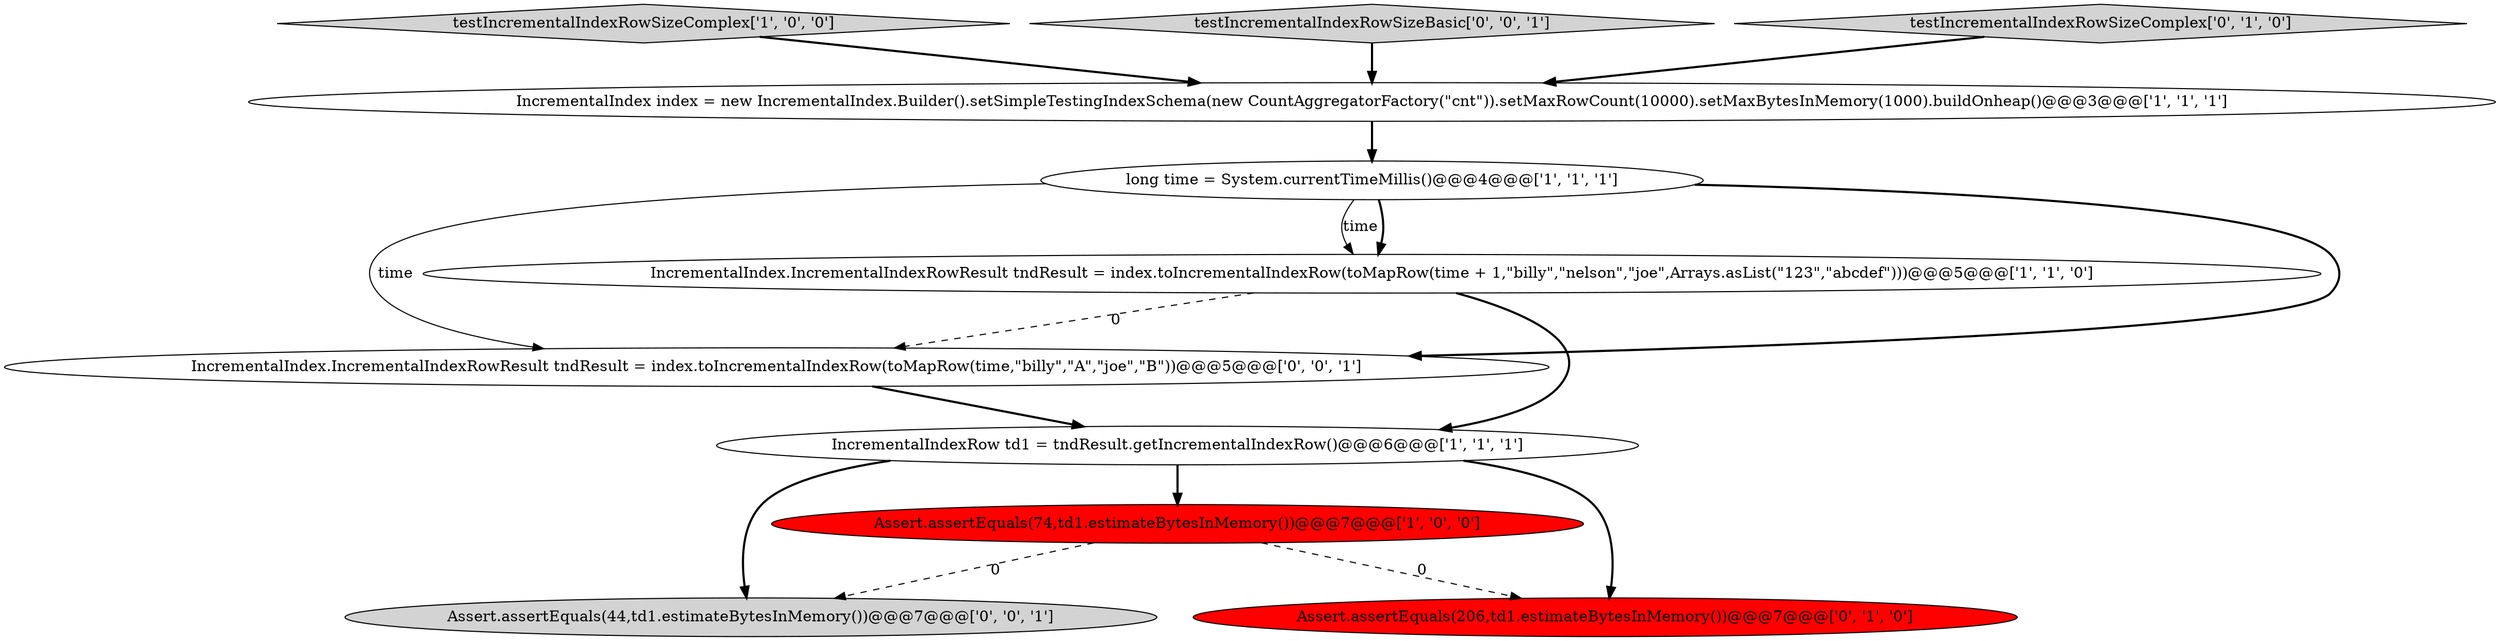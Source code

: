 digraph {
9 [style = filled, label = "Assert.assertEquals(44,td1.estimateBytesInMemory())@@@7@@@['0', '0', '1']", fillcolor = lightgray, shape = ellipse image = "AAA0AAABBB3BBB"];
7 [style = filled, label = "Assert.assertEquals(206,td1.estimateBytesInMemory())@@@7@@@['0', '1', '0']", fillcolor = red, shape = ellipse image = "AAA1AAABBB2BBB"];
10 [style = filled, label = "IncrementalIndex.IncrementalIndexRowResult tndResult = index.toIncrementalIndexRow(toMapRow(time,\"billy\",\"A\",\"joe\",\"B\"))@@@5@@@['0', '0', '1']", fillcolor = white, shape = ellipse image = "AAA0AAABBB3BBB"];
1 [style = filled, label = "testIncrementalIndexRowSizeComplex['1', '0', '0']", fillcolor = lightgray, shape = diamond image = "AAA0AAABBB1BBB"];
0 [style = filled, label = "Assert.assertEquals(74,td1.estimateBytesInMemory())@@@7@@@['1', '0', '0']", fillcolor = red, shape = ellipse image = "AAA1AAABBB1BBB"];
4 [style = filled, label = "long time = System.currentTimeMillis()@@@4@@@['1', '1', '1']", fillcolor = white, shape = ellipse image = "AAA0AAABBB1BBB"];
2 [style = filled, label = "IncrementalIndex index = new IncrementalIndex.Builder().setSimpleTestingIndexSchema(new CountAggregatorFactory(\"cnt\")).setMaxRowCount(10000).setMaxBytesInMemory(1000).buildOnheap()@@@3@@@['1', '1', '1']", fillcolor = white, shape = ellipse image = "AAA0AAABBB1BBB"];
5 [style = filled, label = "IncrementalIndexRow td1 = tndResult.getIncrementalIndexRow()@@@6@@@['1', '1', '1']", fillcolor = white, shape = ellipse image = "AAA0AAABBB1BBB"];
8 [style = filled, label = "testIncrementalIndexRowSizeBasic['0', '0', '1']", fillcolor = lightgray, shape = diamond image = "AAA0AAABBB3BBB"];
3 [style = filled, label = "IncrementalIndex.IncrementalIndexRowResult tndResult = index.toIncrementalIndexRow(toMapRow(time + 1,\"billy\",\"nelson\",\"joe\",Arrays.asList(\"123\",\"abcdef\")))@@@5@@@['1', '1', '0']", fillcolor = white, shape = ellipse image = "AAA0AAABBB1BBB"];
6 [style = filled, label = "testIncrementalIndexRowSizeComplex['0', '1', '0']", fillcolor = lightgray, shape = diamond image = "AAA0AAABBB2BBB"];
4->10 [style = bold, label=""];
5->7 [style = bold, label=""];
4->3 [style = bold, label=""];
1->2 [style = bold, label=""];
3->5 [style = bold, label=""];
3->10 [style = dashed, label="0"];
0->9 [style = dashed, label="0"];
10->5 [style = bold, label=""];
4->3 [style = solid, label="time"];
5->0 [style = bold, label=""];
5->9 [style = bold, label=""];
8->2 [style = bold, label=""];
4->10 [style = solid, label="time"];
2->4 [style = bold, label=""];
0->7 [style = dashed, label="0"];
6->2 [style = bold, label=""];
}
